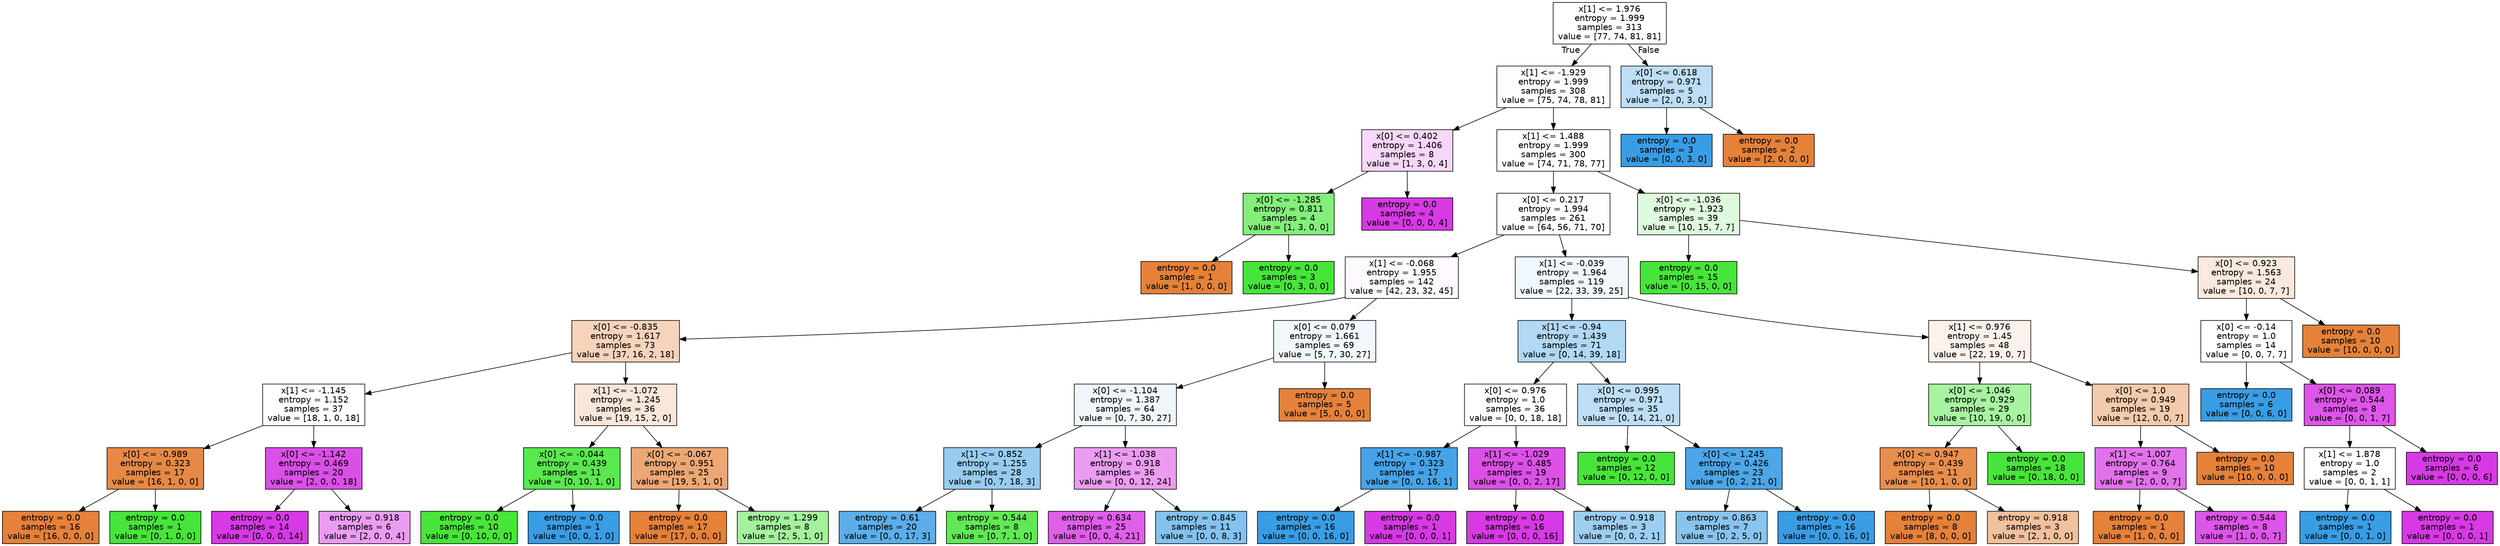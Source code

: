 digraph Tree {
node [shape=box, style="filled", color="black", fontname="helvetica"] ;
edge [fontname="helvetica"] ;
0 [label="x[1] <= 1.976\nentropy = 1.999\nsamples = 313\nvalue = [77, 74, 81, 81]", fillcolor="#ffffff"] ;
1 [label="x[1] <= -1.929\nentropy = 1.999\nsamples = 308\nvalue = [75, 74, 78, 81]", fillcolor="#fefcff"] ;
0 -> 1 [labeldistance=2.5, labelangle=45, headlabel="True"] ;
2 [label="x[0] <= 0.402\nentropy = 1.406\nsamples = 8\nvalue = [1, 3, 0, 4]", fillcolor="#f7d7fa"] ;
1 -> 2 ;
3 [label="x[0] <= -1.285\nentropy = 0.811\nsamples = 4\nvalue = [1, 3, 0, 0]", fillcolor="#84ee7b"] ;
2 -> 3 ;
4 [label="entropy = 0.0\nsamples = 1\nvalue = [1, 0, 0, 0]", fillcolor="#e58139"] ;
3 -> 4 ;
5 [label="entropy = 0.0\nsamples = 3\nvalue = [0, 3, 0, 0]", fillcolor="#47e539"] ;
3 -> 5 ;
6 [label="entropy = 0.0\nsamples = 4\nvalue = [0, 0, 0, 4]", fillcolor="#d739e5"] ;
2 -> 6 ;
7 [label="x[1] <= 1.488\nentropy = 1.999\nsamples = 300\nvalue = [74, 71, 78, 77]", fillcolor="#feffff"] ;
1 -> 7 ;
8 [label="x[0] <= 0.217\nentropy = 1.994\nsamples = 261\nvalue = [64, 56, 71, 70]", fillcolor="#fefeff"] ;
7 -> 8 ;
9 [label="x[1] <= -0.068\nentropy = 1.955\nsamples = 142\nvalue = [42, 23, 32, 45]", fillcolor="#fef9fe"] ;
8 -> 9 ;
10 [label="x[0] <= -0.835\nentropy = 1.617\nsamples = 73\nvalue = [37, 16, 2, 18]", fillcolor="#f6d3bb"] ;
9 -> 10 ;
11 [label="x[1] <= -1.145\nentropy = 1.152\nsamples = 37\nvalue = [18, 1, 0, 18]", fillcolor="#ffffff"] ;
10 -> 11 ;
12 [label="x[0] <= -0.989\nentropy = 0.323\nsamples = 17\nvalue = [16, 1, 0, 0]", fillcolor="#e78945"] ;
11 -> 12 ;
13 [label="entropy = 0.0\nsamples = 16\nvalue = [16, 0, 0, 0]", fillcolor="#e58139"] ;
12 -> 13 ;
14 [label="entropy = 0.0\nsamples = 1\nvalue = [0, 1, 0, 0]", fillcolor="#47e539"] ;
12 -> 14 ;
15 [label="x[0] <= -1.142\nentropy = 0.469\nsamples = 20\nvalue = [2, 0, 0, 18]", fillcolor="#db4fe8"] ;
11 -> 15 ;
16 [label="entropy = 0.0\nsamples = 14\nvalue = [0, 0, 0, 14]", fillcolor="#d739e5"] ;
15 -> 16 ;
17 [label="entropy = 0.918\nsamples = 6\nvalue = [2, 0, 0, 4]", fillcolor="#eb9cf2"] ;
15 -> 17 ;
18 [label="x[1] <= -1.072\nentropy = 1.245\nsamples = 36\nvalue = [19, 15, 2, 0]", fillcolor="#fae7d9"] ;
10 -> 18 ;
19 [label="x[0] <= -0.044\nentropy = 0.439\nsamples = 11\nvalue = [0, 10, 1, 0]", fillcolor="#59e84d"] ;
18 -> 19 ;
20 [label="entropy = 0.0\nsamples = 10\nvalue = [0, 10, 0, 0]", fillcolor="#47e539"] ;
19 -> 20 ;
21 [label="entropy = 0.0\nsamples = 1\nvalue = [0, 0, 1, 0]", fillcolor="#399de5"] ;
19 -> 21 ;
22 [label="x[0] <= -0.067\nentropy = 0.951\nsamples = 25\nvalue = [19, 5, 1, 0]", fillcolor="#eda774"] ;
18 -> 22 ;
23 [label="entropy = 0.0\nsamples = 17\nvalue = [17, 0, 0, 0]", fillcolor="#e58139"] ;
22 -> 23 ;
24 [label="entropy = 1.299\nsamples = 8\nvalue = [2, 5, 1, 0]", fillcolor="#a3f29c"] ;
22 -> 24 ;
25 [label="x[0] <= 0.079\nentropy = 1.661\nsamples = 69\nvalue = [5, 7, 30, 27]", fillcolor="#f1f8fd"] ;
9 -> 25 ;
26 [label="x[0] <= -1.104\nentropy = 1.387\nsamples = 64\nvalue = [0, 7, 30, 27]", fillcolor="#eff7fd"] ;
25 -> 26 ;
27 [label="x[1] <= 0.852\nentropy = 1.255\nsamples = 28\nvalue = [0, 7, 18, 3]", fillcolor="#97ccf1"] ;
26 -> 27 ;
28 [label="entropy = 0.61\nsamples = 20\nvalue = [0, 0, 17, 3]", fillcolor="#5caeea"] ;
27 -> 28 ;
29 [label="entropy = 0.544\nsamples = 8\nvalue = [0, 7, 1, 0]", fillcolor="#61e955"] ;
27 -> 29 ;
30 [label="x[1] <= 1.038\nentropy = 0.918\nsamples = 36\nvalue = [0, 0, 12, 24]", fillcolor="#eb9cf2"] ;
26 -> 30 ;
31 [label="entropy = 0.634\nsamples = 25\nvalue = [0, 0, 4, 21]", fillcolor="#df5fea"] ;
30 -> 31 ;
32 [label="entropy = 0.845\nsamples = 11\nvalue = [0, 0, 8, 3]", fillcolor="#83c2ef"] ;
30 -> 32 ;
33 [label="entropy = 0.0\nsamples = 5\nvalue = [5, 0, 0, 0]", fillcolor="#e58139"] ;
25 -> 33 ;
34 [label="x[1] <= -0.039\nentropy = 1.964\nsamples = 119\nvalue = [22, 33, 39, 25]", fillcolor="#f1f8fd"] ;
8 -> 34 ;
35 [label="x[1] <= -0.94\nentropy = 1.439\nsamples = 71\nvalue = [0, 14, 39, 18]", fillcolor="#b1d8f5"] ;
34 -> 35 ;
36 [label="x[0] <= 0.976\nentropy = 1.0\nsamples = 36\nvalue = [0, 0, 18, 18]", fillcolor="#ffffff"] ;
35 -> 36 ;
37 [label="x[1] <= -0.987\nentropy = 0.323\nsamples = 17\nvalue = [0, 0, 16, 1]", fillcolor="#45a3e7"] ;
36 -> 37 ;
38 [label="entropy = 0.0\nsamples = 16\nvalue = [0, 0, 16, 0]", fillcolor="#399de5"] ;
37 -> 38 ;
39 [label="entropy = 0.0\nsamples = 1\nvalue = [0, 0, 0, 1]", fillcolor="#d739e5"] ;
37 -> 39 ;
40 [label="x[1] <= -1.029\nentropy = 0.485\nsamples = 19\nvalue = [0, 0, 2, 17]", fillcolor="#dc50e8"] ;
36 -> 40 ;
41 [label="entropy = 0.0\nsamples = 16\nvalue = [0, 0, 0, 16]", fillcolor="#d739e5"] ;
40 -> 41 ;
42 [label="entropy = 0.918\nsamples = 3\nvalue = [0, 0, 2, 1]", fillcolor="#9ccef2"] ;
40 -> 42 ;
43 [label="x[0] <= 0.995\nentropy = 0.971\nsamples = 35\nvalue = [0, 14, 21, 0]", fillcolor="#bddef6"] ;
35 -> 43 ;
44 [label="entropy = 0.0\nsamples = 12\nvalue = [0, 12, 0, 0]", fillcolor="#47e539"] ;
43 -> 44 ;
45 [label="x[0] <= 1.245\nentropy = 0.426\nsamples = 23\nvalue = [0, 2, 21, 0]", fillcolor="#4ca6e7"] ;
43 -> 45 ;
46 [label="entropy = 0.863\nsamples = 7\nvalue = [0, 2, 5, 0]", fillcolor="#88c4ef"] ;
45 -> 46 ;
47 [label="entropy = 0.0\nsamples = 16\nvalue = [0, 0, 16, 0]", fillcolor="#399de5"] ;
45 -> 47 ;
48 [label="x[1] <= 0.976\nentropy = 1.45\nsamples = 48\nvalue = [22, 19, 0, 7]", fillcolor="#fcf2eb"] ;
34 -> 48 ;
49 [label="x[0] <= 1.046\nentropy = 0.929\nsamples = 29\nvalue = [10, 19, 0, 0]", fillcolor="#a8f3a1"] ;
48 -> 49 ;
50 [label="x[0] <= 0.947\nentropy = 0.439\nsamples = 11\nvalue = [10, 1, 0, 0]", fillcolor="#e88e4d"] ;
49 -> 50 ;
51 [label="entropy = 0.0\nsamples = 8\nvalue = [8, 0, 0, 0]", fillcolor="#e58139"] ;
50 -> 51 ;
52 [label="entropy = 0.918\nsamples = 3\nvalue = [2, 1, 0, 0]", fillcolor="#f2c09c"] ;
50 -> 52 ;
53 [label="entropy = 0.0\nsamples = 18\nvalue = [0, 18, 0, 0]", fillcolor="#47e539"] ;
49 -> 53 ;
54 [label="x[0] <= 1.0\nentropy = 0.949\nsamples = 19\nvalue = [12, 0, 0, 7]", fillcolor="#f4caac"] ;
48 -> 54 ;
55 [label="x[1] <= 1.007\nentropy = 0.764\nsamples = 9\nvalue = [2, 0, 0, 7]", fillcolor="#e272ec"] ;
54 -> 55 ;
56 [label="entropy = 0.0\nsamples = 1\nvalue = [1, 0, 0, 0]", fillcolor="#e58139"] ;
55 -> 56 ;
57 [label="entropy = 0.544\nsamples = 8\nvalue = [1, 0, 0, 7]", fillcolor="#dd55e9"] ;
55 -> 57 ;
58 [label="entropy = 0.0\nsamples = 10\nvalue = [10, 0, 0, 0]", fillcolor="#e58139"] ;
54 -> 58 ;
59 [label="x[0] <= -1.036\nentropy = 1.923\nsamples = 39\nvalue = [10, 15, 7, 7]", fillcolor="#dffbdd"] ;
7 -> 59 ;
60 [label="entropy = 0.0\nsamples = 15\nvalue = [0, 15, 0, 0]", fillcolor="#47e539"] ;
59 -> 60 ;
61 [label="x[0] <= 0.923\nentropy = 1.563\nsamples = 24\nvalue = [10, 0, 7, 7]", fillcolor="#fae9dc"] ;
59 -> 61 ;
62 [label="x[0] <= -0.14\nentropy = 1.0\nsamples = 14\nvalue = [0, 0, 7, 7]", fillcolor="#ffffff"] ;
61 -> 62 ;
63 [label="entropy = 0.0\nsamples = 6\nvalue = [0, 0, 6, 0]", fillcolor="#399de5"] ;
62 -> 63 ;
64 [label="x[0] <= 0.089\nentropy = 0.544\nsamples = 8\nvalue = [0, 0, 1, 7]", fillcolor="#dd55e9"] ;
62 -> 64 ;
65 [label="x[1] <= 1.878\nentropy = 1.0\nsamples = 2\nvalue = [0, 0, 1, 1]", fillcolor="#ffffff"] ;
64 -> 65 ;
66 [label="entropy = 0.0\nsamples = 1\nvalue = [0, 0, 1, 0]", fillcolor="#399de5"] ;
65 -> 66 ;
67 [label="entropy = 0.0\nsamples = 1\nvalue = [0, 0, 0, 1]", fillcolor="#d739e5"] ;
65 -> 67 ;
68 [label="entropy = 0.0\nsamples = 6\nvalue = [0, 0, 0, 6]", fillcolor="#d739e5"] ;
64 -> 68 ;
69 [label="entropy = 0.0\nsamples = 10\nvalue = [10, 0, 0, 0]", fillcolor="#e58139"] ;
61 -> 69 ;
70 [label="x[0] <= 0.618\nentropy = 0.971\nsamples = 5\nvalue = [2, 0, 3, 0]", fillcolor="#bddef6"] ;
0 -> 70 [labeldistance=2.5, labelangle=-45, headlabel="False"] ;
71 [label="entropy = 0.0\nsamples = 3\nvalue = [0, 0, 3, 0]", fillcolor="#399de5"] ;
70 -> 71 ;
72 [label="entropy = 0.0\nsamples = 2\nvalue = [2, 0, 0, 0]", fillcolor="#e58139"] ;
70 -> 72 ;
}